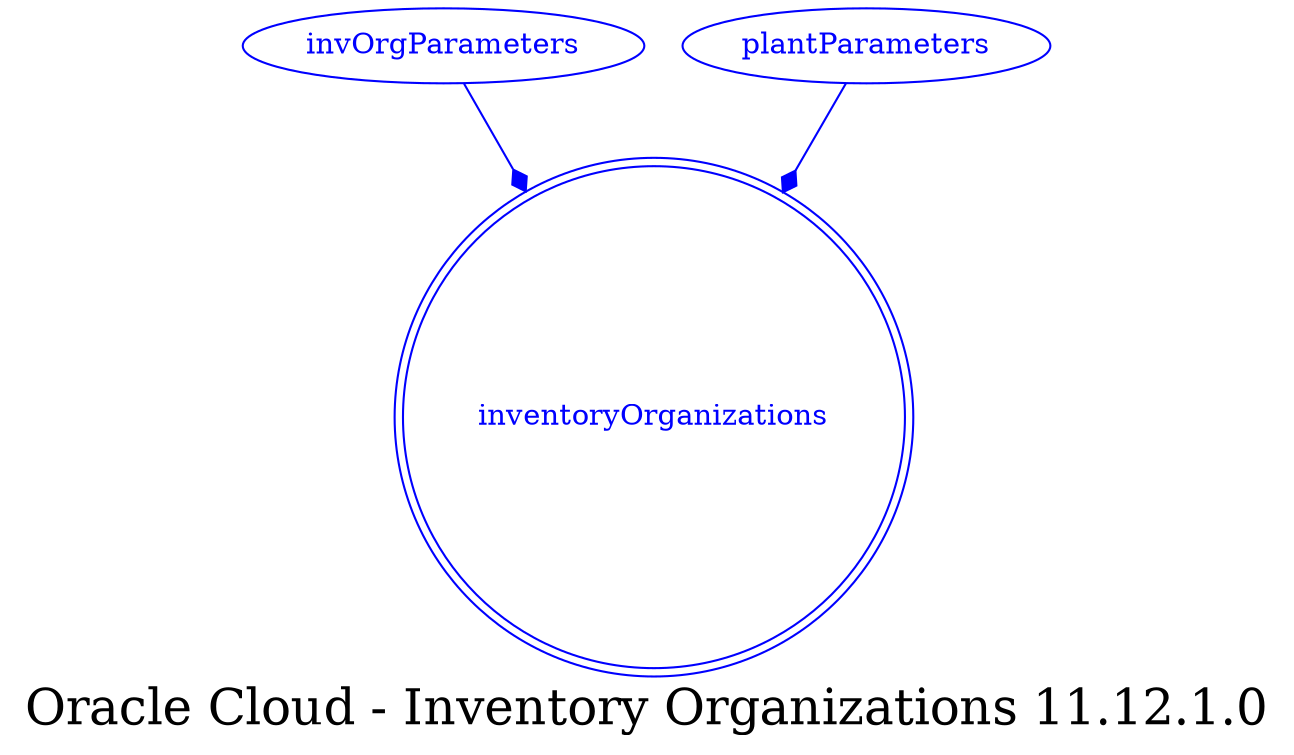 digraph LexiconGraph {
graph[label="Oracle Cloud - Inventory Organizations 11.12.1.0", fontsize=24]
splines=true
"inventoryOrganizations" [color=blue, fontcolor=blue, shape=doublecircle]
"invOrgParameters" -> "inventoryOrganizations" [color=blue, fontcolor=blue, arrowhead=diamond, arrowtail=none]
"invOrgParameters" [color=blue, fontcolor=blue, shape=ellipse]
"plantParameters" -> "inventoryOrganizations" [color=blue, fontcolor=blue, arrowhead=diamond, arrowtail=none]
"plantParameters" [color=blue, fontcolor=blue, shape=ellipse]
}

